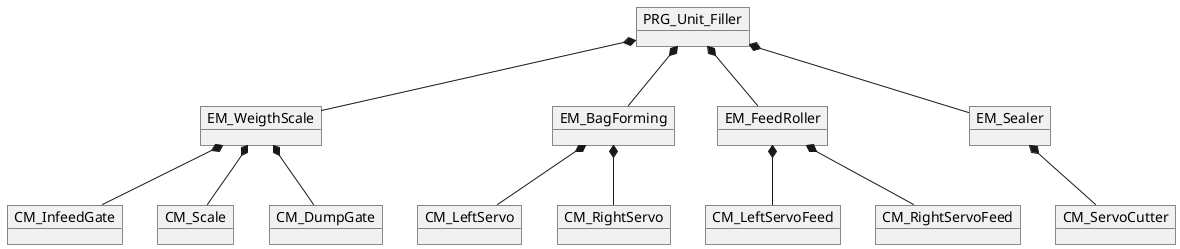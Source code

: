 @startuml
object PRG_Unit_Filler
object EM_WeigthScale
object EM_BagForming
object EM_FeedRoller
object EM_Sealer
object CM_InfeedGate
object CM_Scale
object CM_DumpGate
object CM_LeftServo
object CM_RightServo
object CM_LeftServoFeed
object CM_RightServoFeed
object CM_ServoCutter

PRG_Unit_Filler *-- EM_WeigthScale
PRG_Unit_Filler *-- EM_BagForming
PRG_Unit_Filler *-- EM_FeedRoller
PRG_Unit_Filler *-- EM_Sealer

EM_WeigthScale *-- CM_InfeedGate
EM_WeigthScale *-- CM_Scale
EM_WeigthScale *-- CM_DumpGate

EM_BagForming *-- CM_LeftServo
EM_BagForming *-- CM_RightServo

EM_FeedRoller *-- CM_LeftServoFeed
EM_FeedRoller *-- CM_RightServoFeed

EM_Sealer *-- CM_ServoCutter

@enduml
